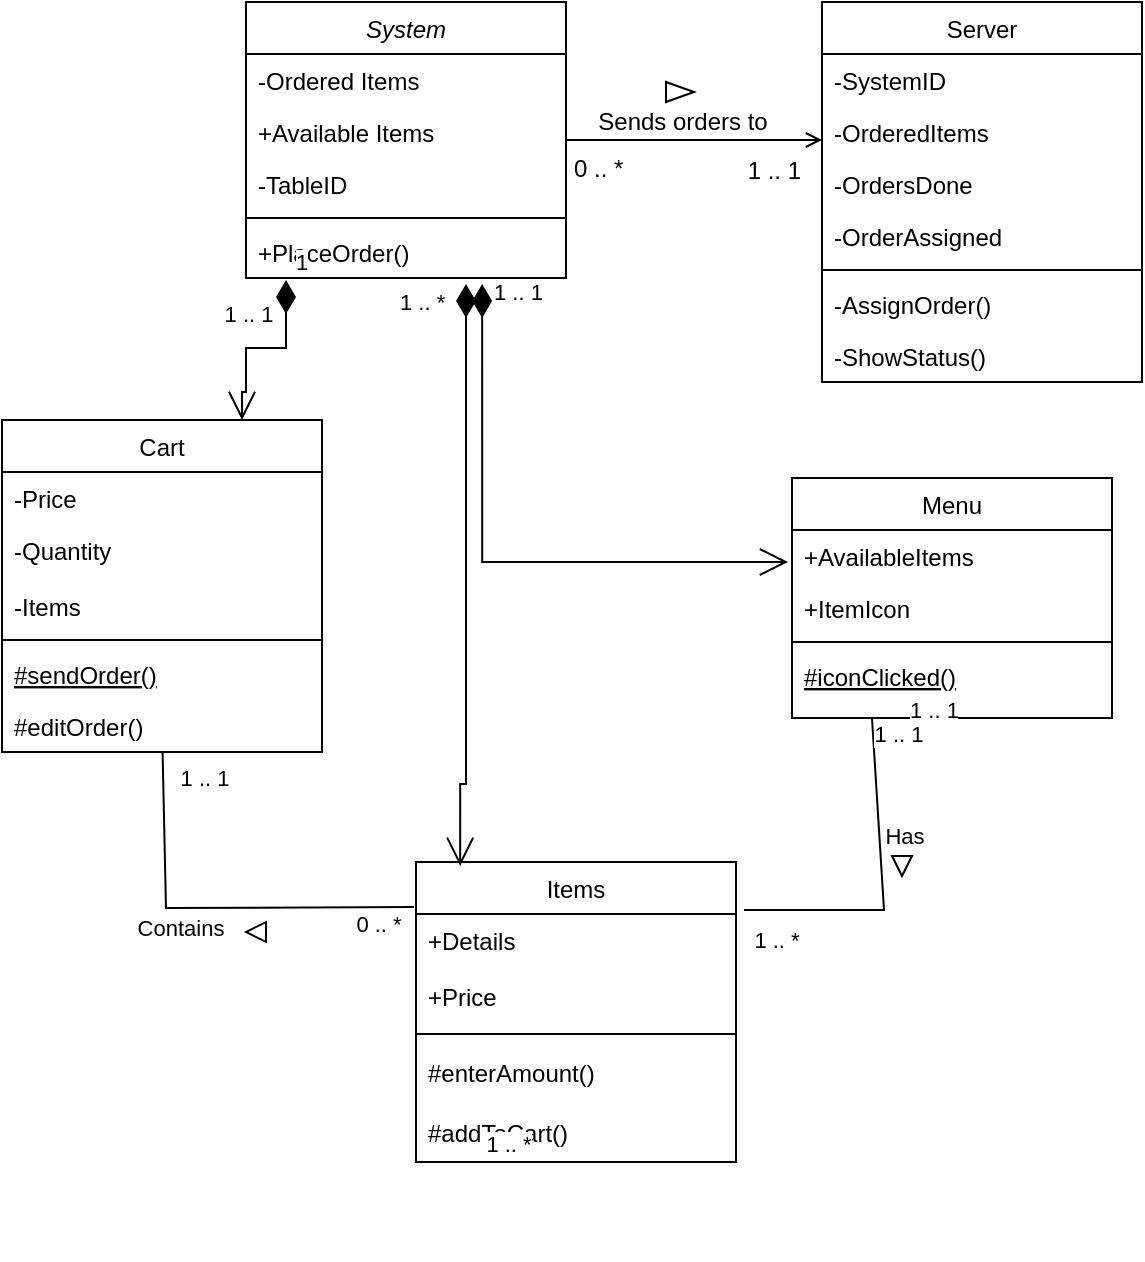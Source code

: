 <mxfile version="16.1.0" type="device"><diagram id="C5RBs43oDa-KdzZeNtuy" name="Page-1"><mxGraphModel dx="1102" dy="582" grid="0" gridSize="10" guides="1" tooltips="1" connect="1" arrows="1" fold="1" page="1" pageScale="1" pageWidth="827" pageHeight="1169" math="0" shadow="0"><root><mxCell id="WIyWlLk6GJQsqaUBKTNV-0"/><mxCell id="WIyWlLk6GJQsqaUBKTNV-1" parent="WIyWlLk6GJQsqaUBKTNV-0"/><mxCell id="zkfFHV4jXpPFQw0GAbJ--0" value="System" style="swimlane;fontStyle=2;align=center;verticalAlign=top;childLayout=stackLayout;horizontal=1;startSize=26;horizontalStack=0;resizeParent=1;resizeLast=0;collapsible=1;marginBottom=0;rounded=0;shadow=0;strokeWidth=1;" parent="WIyWlLk6GJQsqaUBKTNV-1" vertex="1"><mxGeometry x="220" y="120" width="160" height="138" as="geometry"><mxRectangle x="230" y="140" width="160" height="26" as="alternateBounds"/></mxGeometry></mxCell><mxCell id="zkfFHV4jXpPFQw0GAbJ--1" value="-Ordered Items" style="text;align=left;verticalAlign=top;spacingLeft=4;spacingRight=4;overflow=hidden;rotatable=0;points=[[0,0.5],[1,0.5]];portConstraint=eastwest;" parent="zkfFHV4jXpPFQw0GAbJ--0" vertex="1"><mxGeometry y="26" width="160" height="26" as="geometry"/></mxCell><mxCell id="zkfFHV4jXpPFQw0GAbJ--2" value="+Available Items" style="text;align=left;verticalAlign=top;spacingLeft=4;spacingRight=4;overflow=hidden;rotatable=0;points=[[0,0.5],[1,0.5]];portConstraint=eastwest;rounded=0;shadow=0;html=0;" parent="zkfFHV4jXpPFQw0GAbJ--0" vertex="1"><mxGeometry y="52" width="160" height="26" as="geometry"/></mxCell><mxCell id="zkfFHV4jXpPFQw0GAbJ--3" value="-TableID" style="text;align=left;verticalAlign=top;spacingLeft=4;spacingRight=4;overflow=hidden;rotatable=0;points=[[0,0.5],[1,0.5]];portConstraint=eastwest;rounded=0;shadow=0;html=0;" parent="zkfFHV4jXpPFQw0GAbJ--0" vertex="1"><mxGeometry y="78" width="160" height="26" as="geometry"/></mxCell><mxCell id="zkfFHV4jXpPFQw0GAbJ--4" value="" style="line;html=1;strokeWidth=1;align=left;verticalAlign=middle;spacingTop=-1;spacingLeft=3;spacingRight=3;rotatable=0;labelPosition=right;points=[];portConstraint=eastwest;" parent="zkfFHV4jXpPFQw0GAbJ--0" vertex="1"><mxGeometry y="104" width="160" height="8" as="geometry"/></mxCell><mxCell id="zkfFHV4jXpPFQw0GAbJ--5" value="+PlaceOrder()" style="text;align=left;verticalAlign=top;spacingLeft=4;spacingRight=4;overflow=hidden;rotatable=0;points=[[0,0.5],[1,0.5]];portConstraint=eastwest;" parent="zkfFHV4jXpPFQw0GAbJ--0" vertex="1"><mxGeometry y="112" width="160" height="26" as="geometry"/></mxCell><mxCell id="zkfFHV4jXpPFQw0GAbJ--6" value="Cart" style="swimlane;fontStyle=0;align=center;verticalAlign=top;childLayout=stackLayout;horizontal=1;startSize=26;horizontalStack=0;resizeParent=1;resizeLast=0;collapsible=1;marginBottom=0;rounded=0;shadow=0;strokeWidth=1;" parent="WIyWlLk6GJQsqaUBKTNV-1" vertex="1"><mxGeometry x="98" y="329" width="160" height="166" as="geometry"><mxRectangle x="130" y="380" width="160" height="26" as="alternateBounds"/></mxGeometry></mxCell><mxCell id="zkfFHV4jXpPFQw0GAbJ--7" value="-Price" style="text;align=left;verticalAlign=top;spacingLeft=4;spacingRight=4;overflow=hidden;rotatable=0;points=[[0,0.5],[1,0.5]];portConstraint=eastwest;" parent="zkfFHV4jXpPFQw0GAbJ--6" vertex="1"><mxGeometry y="26" width="160" height="26" as="geometry"/></mxCell><mxCell id="zkfFHV4jXpPFQw0GAbJ--8" value="-Quantity" style="text;align=left;verticalAlign=top;spacingLeft=4;spacingRight=4;overflow=hidden;rotatable=0;points=[[0,0.5],[1,0.5]];portConstraint=eastwest;rounded=0;shadow=0;html=0;" parent="zkfFHV4jXpPFQw0GAbJ--6" vertex="1"><mxGeometry y="52" width="160" height="28" as="geometry"/></mxCell><mxCell id="lzhySyEDVFGa2ES0pXl0-10" value="-Items" style="text;align=left;verticalAlign=top;spacingLeft=4;spacingRight=4;overflow=hidden;rotatable=0;points=[[0,0.5],[1,0.5]];portConstraint=eastwest;" parent="zkfFHV4jXpPFQw0GAbJ--6" vertex="1"><mxGeometry y="80" width="160" height="26" as="geometry"/></mxCell><mxCell id="zkfFHV4jXpPFQw0GAbJ--9" value="" style="line;html=1;strokeWidth=1;align=left;verticalAlign=middle;spacingTop=-1;spacingLeft=3;spacingRight=3;rotatable=0;labelPosition=right;points=[];portConstraint=eastwest;" parent="zkfFHV4jXpPFQw0GAbJ--6" vertex="1"><mxGeometry y="106" width="160" height="8" as="geometry"/></mxCell><mxCell id="zkfFHV4jXpPFQw0GAbJ--10" value="#sendOrder()" style="text;align=left;verticalAlign=top;spacingLeft=4;spacingRight=4;overflow=hidden;rotatable=0;points=[[0,0.5],[1,0.5]];portConstraint=eastwest;fontStyle=4" parent="zkfFHV4jXpPFQw0GAbJ--6" vertex="1"><mxGeometry y="114" width="160" height="26" as="geometry"/></mxCell><mxCell id="zkfFHV4jXpPFQw0GAbJ--11" value="#editOrder()" style="text;align=left;verticalAlign=top;spacingLeft=4;spacingRight=4;overflow=hidden;rotatable=0;points=[[0,0.5],[1,0.5]];portConstraint=eastwest;" parent="zkfFHV4jXpPFQw0GAbJ--6" vertex="1"><mxGeometry y="140" width="160" height="26" as="geometry"/></mxCell><mxCell id="zkfFHV4jXpPFQw0GAbJ--13" value="Items" style="swimlane;fontStyle=0;align=center;verticalAlign=top;childLayout=stackLayout;horizontal=1;startSize=26;horizontalStack=0;resizeParent=1;resizeLast=0;collapsible=1;marginBottom=0;rounded=0;shadow=0;strokeWidth=1;" parent="WIyWlLk6GJQsqaUBKTNV-1" vertex="1"><mxGeometry x="305" y="550" width="160" height="150" as="geometry"><mxRectangle x="340" y="380" width="170" height="26" as="alternateBounds"/></mxGeometry></mxCell><mxCell id="zkfFHV4jXpPFQw0GAbJ--14" value="+Details" style="text;align=left;verticalAlign=top;spacingLeft=4;spacingRight=4;overflow=hidden;rotatable=0;points=[[0,0.5],[1,0.5]];portConstraint=eastwest;" parent="zkfFHV4jXpPFQw0GAbJ--13" vertex="1"><mxGeometry y="26" width="160" height="26" as="geometry"/></mxCell><mxCell id="lzhySyEDVFGa2ES0pXl0-11" value="+Price" style="text;strokeColor=none;fillColor=none;align=left;verticalAlign=middle;spacingLeft=4;spacingRight=4;overflow=hidden;points=[[0,0.5],[1,0.5]];portConstraint=eastwest;rotatable=0;" parent="zkfFHV4jXpPFQw0GAbJ--13" vertex="1"><mxGeometry y="52" width="160" height="30" as="geometry"/></mxCell><mxCell id="zkfFHV4jXpPFQw0GAbJ--15" value="" style="line;html=1;strokeWidth=1;align=left;verticalAlign=middle;spacingTop=-1;spacingLeft=3;spacingRight=3;rotatable=0;labelPosition=right;points=[];portConstraint=eastwest;" parent="zkfFHV4jXpPFQw0GAbJ--13" vertex="1"><mxGeometry y="82" width="160" height="8" as="geometry"/></mxCell><mxCell id="lzhySyEDVFGa2ES0pXl0-12" value="#enterAmount()" style="text;strokeColor=none;fillColor=none;align=left;verticalAlign=middle;spacingLeft=4;spacingRight=4;overflow=hidden;points=[[0,0.5],[1,0.5]];portConstraint=eastwest;rotatable=0;" parent="zkfFHV4jXpPFQw0GAbJ--13" vertex="1"><mxGeometry y="90" width="160" height="30" as="geometry"/></mxCell><mxCell id="lzhySyEDVFGa2ES0pXl0-13" value="#addToCart()" style="text;strokeColor=none;fillColor=none;align=left;verticalAlign=middle;spacingLeft=4;spacingRight=4;overflow=hidden;points=[[0,0.5],[1,0.5]];portConstraint=eastwest;rotatable=0;" parent="zkfFHV4jXpPFQw0GAbJ--13" vertex="1"><mxGeometry y="120" width="160" height="30" as="geometry"/></mxCell><mxCell id="zkfFHV4jXpPFQw0GAbJ--17" value="Server" style="swimlane;fontStyle=0;align=center;verticalAlign=top;childLayout=stackLayout;horizontal=1;startSize=26;horizontalStack=0;resizeParent=1;resizeLast=0;collapsible=1;marginBottom=0;rounded=0;shadow=0;strokeWidth=1;" parent="WIyWlLk6GJQsqaUBKTNV-1" vertex="1"><mxGeometry x="508" y="120" width="160" height="190" as="geometry"><mxRectangle x="550" y="140" width="160" height="26" as="alternateBounds"/></mxGeometry></mxCell><mxCell id="zkfFHV4jXpPFQw0GAbJ--18" value="-SystemID   " style="text;align=left;verticalAlign=top;spacingLeft=4;spacingRight=4;overflow=hidden;rotatable=0;points=[[0,0.5],[1,0.5]];portConstraint=eastwest;" parent="zkfFHV4jXpPFQw0GAbJ--17" vertex="1"><mxGeometry y="26" width="160" height="26" as="geometry"/></mxCell><mxCell id="zkfFHV4jXpPFQw0GAbJ--19" value="-OrderedItems" style="text;align=left;verticalAlign=top;spacingLeft=4;spacingRight=4;overflow=hidden;rotatable=0;points=[[0,0.5],[1,0.5]];portConstraint=eastwest;rounded=0;shadow=0;html=0;" parent="zkfFHV4jXpPFQw0GAbJ--17" vertex="1"><mxGeometry y="52" width="160" height="26" as="geometry"/></mxCell><mxCell id="zkfFHV4jXpPFQw0GAbJ--20" value="-OrdersDone" style="text;align=left;verticalAlign=top;spacingLeft=4;spacingRight=4;overflow=hidden;rotatable=0;points=[[0,0.5],[1,0.5]];portConstraint=eastwest;rounded=0;shadow=0;html=0;" parent="zkfFHV4jXpPFQw0GAbJ--17" vertex="1"><mxGeometry y="78" width="160" height="26" as="geometry"/></mxCell><mxCell id="zkfFHV4jXpPFQw0GAbJ--21" value="-OrderAssigned" style="text;align=left;verticalAlign=top;spacingLeft=4;spacingRight=4;overflow=hidden;rotatable=0;points=[[0,0.5],[1,0.5]];portConstraint=eastwest;rounded=0;shadow=0;html=0;" parent="zkfFHV4jXpPFQw0GAbJ--17" vertex="1"><mxGeometry y="104" width="160" height="26" as="geometry"/></mxCell><mxCell id="zkfFHV4jXpPFQw0GAbJ--23" value="" style="line;html=1;strokeWidth=1;align=left;verticalAlign=middle;spacingTop=-1;spacingLeft=3;spacingRight=3;rotatable=0;labelPosition=right;points=[];portConstraint=eastwest;" parent="zkfFHV4jXpPFQw0GAbJ--17" vertex="1"><mxGeometry y="130" width="160" height="8" as="geometry"/></mxCell><mxCell id="zkfFHV4jXpPFQw0GAbJ--24" value="-AssignOrder()" style="text;align=left;verticalAlign=top;spacingLeft=4;spacingRight=4;overflow=hidden;rotatable=0;points=[[0,0.5],[1,0.5]];portConstraint=eastwest;" parent="zkfFHV4jXpPFQw0GAbJ--17" vertex="1"><mxGeometry y="138" width="160" height="26" as="geometry"/></mxCell><mxCell id="zkfFHV4jXpPFQw0GAbJ--25" value="-ShowStatus()" style="text;align=left;verticalAlign=top;spacingLeft=4;spacingRight=4;overflow=hidden;rotatable=0;points=[[0,0.5],[1,0.5]];portConstraint=eastwest;" parent="zkfFHV4jXpPFQw0GAbJ--17" vertex="1"><mxGeometry y="164" width="160" height="26" as="geometry"/></mxCell><mxCell id="zkfFHV4jXpPFQw0GAbJ--26" value="" style="endArrow=open;shadow=0;strokeWidth=1;rounded=0;endFill=1;edgeStyle=elbowEdgeStyle;elbow=vertical;" parent="WIyWlLk6GJQsqaUBKTNV-1" source="zkfFHV4jXpPFQw0GAbJ--0" target="zkfFHV4jXpPFQw0GAbJ--17" edge="1"><mxGeometry x="0.5" y="41" relative="1" as="geometry"><mxPoint x="380" y="192" as="sourcePoint"/><mxPoint x="540" y="192" as="targetPoint"/><mxPoint x="-40" y="32" as="offset"/></mxGeometry></mxCell><mxCell id="zkfFHV4jXpPFQw0GAbJ--27" value="0 .. *" style="resizable=0;align=left;verticalAlign=bottom;labelBackgroundColor=none;fontSize=12;" parent="zkfFHV4jXpPFQw0GAbJ--26" connectable="0" vertex="1"><mxGeometry x="-1" relative="1" as="geometry"><mxPoint x="2" y="23" as="offset"/></mxGeometry></mxCell><mxCell id="zkfFHV4jXpPFQw0GAbJ--28" value="1 .. 1" style="resizable=0;align=right;verticalAlign=bottom;labelBackgroundColor=none;fontSize=12;" parent="zkfFHV4jXpPFQw0GAbJ--26" connectable="0" vertex="1"><mxGeometry x="1" relative="1" as="geometry"><mxPoint x="-9" y="24" as="offset"/></mxGeometry></mxCell><mxCell id="zkfFHV4jXpPFQw0GAbJ--29" value="Sends orders to" style="text;html=1;resizable=0;points=[];;align=center;verticalAlign=middle;labelBackgroundColor=none;rounded=0;shadow=0;strokeWidth=1;fontSize=12;" parent="zkfFHV4jXpPFQw0GAbJ--26" vertex="1" connectable="0"><mxGeometry x="0.5" y="49" relative="1" as="geometry"><mxPoint x="-38" y="40" as="offset"/></mxGeometry></mxCell><mxCell id="lzhySyEDVFGa2ES0pXl0-1" value="Menu" style="swimlane;fontStyle=0;align=center;verticalAlign=top;childLayout=stackLayout;horizontal=1;startSize=26;horizontalStack=0;resizeParent=1;resizeLast=0;collapsible=1;marginBottom=0;rounded=0;shadow=0;strokeWidth=1;" parent="WIyWlLk6GJQsqaUBKTNV-1" vertex="1"><mxGeometry x="493" y="358" width="160" height="120" as="geometry"><mxRectangle x="130" y="380" width="160" height="26" as="alternateBounds"/></mxGeometry></mxCell><mxCell id="lzhySyEDVFGa2ES0pXl0-2" value="+AvailableItems" style="text;align=left;verticalAlign=top;spacingLeft=4;spacingRight=4;overflow=hidden;rotatable=0;points=[[0,0.5],[1,0.5]];portConstraint=eastwest;" parent="lzhySyEDVFGa2ES0pXl0-1" vertex="1"><mxGeometry y="26" width="160" height="26" as="geometry"/></mxCell><mxCell id="lzhySyEDVFGa2ES0pXl0-3" value="+ItemIcon" style="text;align=left;verticalAlign=top;spacingLeft=4;spacingRight=4;overflow=hidden;rotatable=0;points=[[0,0.5],[1,0.5]];portConstraint=eastwest;rounded=0;shadow=0;html=0;" parent="lzhySyEDVFGa2ES0pXl0-1" vertex="1"><mxGeometry y="52" width="160" height="26" as="geometry"/></mxCell><mxCell id="lzhySyEDVFGa2ES0pXl0-4" value="" style="line;html=1;strokeWidth=1;align=left;verticalAlign=middle;spacingTop=-1;spacingLeft=3;spacingRight=3;rotatable=0;labelPosition=right;points=[];portConstraint=eastwest;" parent="lzhySyEDVFGa2ES0pXl0-1" vertex="1"><mxGeometry y="78" width="160" height="8" as="geometry"/></mxCell><mxCell id="lzhySyEDVFGa2ES0pXl0-5" value="#iconClicked()" style="text;align=left;verticalAlign=top;spacingLeft=4;spacingRight=4;overflow=hidden;rotatable=0;points=[[0,0.5],[1,0.5]];portConstraint=eastwest;fontStyle=4" parent="lzhySyEDVFGa2ES0pXl0-1" vertex="1"><mxGeometry y="86" width="160" height="26" as="geometry"/></mxCell><mxCell id="lzhySyEDVFGa2ES0pXl0-8" value="" style="endArrow=none;html=1;rounded=0;exitX=-0.006;exitY=0.15;exitDx=0;exitDy=0;exitPerimeter=0;" parent="WIyWlLk6GJQsqaUBKTNV-1" source="zkfFHV4jXpPFQw0GAbJ--13" target="zkfFHV4jXpPFQw0GAbJ--11" edge="1"><mxGeometry width="50" height="50" relative="1" as="geometry"><mxPoint x="270" y="710" as="sourcePoint"/><mxPoint x="320" y="660" as="targetPoint"/><Array as="points"><mxPoint x="180" y="573"/></Array></mxGeometry></mxCell><mxCell id="lzhySyEDVFGa2ES0pXl0-14" value="1 .. 1" style="edgeLabel;html=1;align=center;verticalAlign=middle;resizable=0;points=[];" parent="lzhySyEDVFGa2ES0pXl0-8" vertex="1" connectable="0"><mxGeometry x="0.872" y="-3" relative="1" as="geometry"><mxPoint x="17" as="offset"/></mxGeometry></mxCell><mxCell id="lzhySyEDVFGa2ES0pXl0-15" value="0 .. *" style="edgeLabel;html=1;align=center;verticalAlign=middle;resizable=0;points=[];" parent="lzhySyEDVFGa2ES0pXl0-8" vertex="1" connectable="0"><mxGeometry x="-0.822" relative="1" as="geometry"><mxPoint y="8" as="offset"/></mxGeometry></mxCell><mxCell id="lzhySyEDVFGa2ES0pXl0-16" value="Contains" style="edgeLabel;html=1;align=center;verticalAlign=middle;resizable=0;points=[];" parent="lzhySyEDVFGa2ES0pXl0-8" vertex="1" connectable="0"><mxGeometry x="0.163" y="1" relative="1" as="geometry"><mxPoint y="9" as="offset"/></mxGeometry></mxCell><mxCell id="lzhySyEDVFGa2ES0pXl0-9" value="" style="endArrow=none;html=1;rounded=0;exitX=1.025;exitY=-0.077;exitDx=0;exitDy=0;exitPerimeter=0;entryX=0.25;entryY=1;entryDx=0;entryDy=0;" parent="WIyWlLk6GJQsqaUBKTNV-1" source="zkfFHV4jXpPFQw0GAbJ--14" target="lzhySyEDVFGa2ES0pXl0-1" edge="1"><mxGeometry width="50" height="50" relative="1" as="geometry"><mxPoint x="540" y="750" as="sourcePoint"/><mxPoint x="550.08" y="630.002" as="targetPoint"/><Array as="points"><mxPoint x="539" y="574"/></Array></mxGeometry></mxCell><mxCell id="lzhySyEDVFGa2ES0pXl0-17" value="1 .. *" style="edgeLabel;html=1;align=center;verticalAlign=middle;resizable=0;points=[];" parent="lzhySyEDVFGa2ES0pXl0-9" vertex="1" connectable="0"><mxGeometry x="-0.812" y="-1" relative="1" as="geometry"><mxPoint y="14" as="offset"/></mxGeometry></mxCell><mxCell id="lzhySyEDVFGa2ES0pXl0-18" value="1 .. 1" style="edgeLabel;html=1;align=center;verticalAlign=middle;resizable=0;points=[];" parent="lzhySyEDVFGa2ES0pXl0-9" vertex="1" connectable="0"><mxGeometry x="0.811" relative="1" as="geometry"><mxPoint x="12" y="-8" as="offset"/></mxGeometry></mxCell><mxCell id="lzhySyEDVFGa2ES0pXl0-19" value="Has" style="edgeLabel;html=1;align=center;verticalAlign=middle;resizable=0;points=[];" parent="lzhySyEDVFGa2ES0pXl0-9" vertex="1" connectable="0"><mxGeometry x="0.105" y="-1" relative="1" as="geometry"><mxPoint x="10" y="-15" as="offset"/></mxGeometry></mxCell><mxCell id="lzhySyEDVFGa2ES0pXl0-23" value="1 .. *" style="endArrow=open;html=1;endSize=12;startArrow=diamondThin;startSize=14;startFill=1;edgeStyle=orthogonalEdgeStyle;align=left;verticalAlign=bottom;rounded=0;exitX=0.738;exitY=1.115;exitDx=0;exitDy=0;exitPerimeter=0;" parent="WIyWlLk6GJQsqaUBKTNV-1" source="zkfFHV4jXpPFQw0GAbJ--5" edge="1"><mxGeometry x="-0.877" y="-43" relative="1" as="geometry"><mxPoint x="280" y="260" as="sourcePoint"/><mxPoint x="491" y="400" as="targetPoint"/><Array as="points"><mxPoint x="338" y="400"/></Array><mxPoint as="offset"/></mxGeometry></mxCell><mxCell id="lzhySyEDVFGa2ES0pXl0-24" value="" style="shape=singleArrow;whiteSpace=wrap;html=1;arrowWidth=0.32;arrowSize=1;rotation=90;" parent="WIyWlLk6GJQsqaUBKTNV-1" vertex="1"><mxGeometry x="543" y="547" width="10" height="10" as="geometry"/></mxCell><mxCell id="lzhySyEDVFGa2ES0pXl0-25" value="" style="shape=singleArrow;whiteSpace=wrap;html=1;arrowWidth=0.32;arrowSize=1;" parent="WIyWlLk6GJQsqaUBKTNV-1" vertex="1"><mxGeometry x="430" y="160" width="14" height="10" as="geometry"/></mxCell><mxCell id="lzhySyEDVFGa2ES0pXl0-26" value="&lt;span style=&quot;color: rgb(0, 0, 0); font-family: helvetica; font-size: 11px; font-style: normal; font-weight: 400; letter-spacing: normal; text-align: left; text-indent: 0px; text-transform: none; word-spacing: 0px; background-color: rgb(255, 255, 255); display: inline; float: none;&quot;&gt;1 .. 1&lt;/span&gt;" style="text;whiteSpace=wrap;html=1;" parent="WIyWlLk6GJQsqaUBKTNV-1" vertex="1"><mxGeometry x="550" y="460" width="50" height="30" as="geometry"/></mxCell><mxCell id="lzhySyEDVFGa2ES0pXl0-27" value="1 .. 1" style="endArrow=open;html=1;endSize=12;startArrow=diamondThin;startSize=14;startFill=1;edgeStyle=orthogonalEdgeStyle;align=left;verticalAlign=bottom;rounded=0;exitX=0.738;exitY=1.115;exitDx=0;exitDy=0;exitPerimeter=0;entryX=0.138;entryY=0.013;entryDx=0;entryDy=0;entryPerimeter=0;" parent="WIyWlLk6GJQsqaUBKTNV-1" target="zkfFHV4jXpPFQw0GAbJ--13" edge="1"><mxGeometry x="-0.913" y="12" relative="1" as="geometry"><mxPoint x="330.0" y="260.99" as="sourcePoint"/><mxPoint x="330" y="650" as="targetPoint"/><Array as="points"><mxPoint x="330" y="511"/><mxPoint x="327" y="511"/></Array><mxPoint as="offset"/></mxGeometry></mxCell><mxCell id="lzhySyEDVFGa2ES0pXl0-29" value="1" style="endArrow=open;html=1;endSize=12;startArrow=diamondThin;startSize=14;startFill=1;edgeStyle=orthogonalEdgeStyle;align=left;verticalAlign=bottom;rounded=0;entryX=0.75;entryY=0;entryDx=0;entryDy=0;exitX=0.125;exitY=1.038;exitDx=0;exitDy=0;exitPerimeter=0;" parent="WIyWlLk6GJQsqaUBKTNV-1" source="zkfFHV4jXpPFQw0GAbJ--5" target="zkfFHV4jXpPFQw0GAbJ--6" edge="1"><mxGeometry x="-1" y="3" relative="1" as="geometry"><mxPoint x="250" y="270" as="sourcePoint"/><mxPoint x="440" y="320" as="targetPoint"/><Array as="points"><mxPoint x="240" y="293"/><mxPoint x="220" y="293"/><mxPoint x="220" y="315"/><mxPoint x="218" y="315"/></Array></mxGeometry></mxCell><mxCell id="lzhySyEDVFGa2ES0pXl0-30" value="1 .. *" style="edgeLabel;html=1;align=center;verticalAlign=middle;resizable=0;points=[];" parent="WIyWlLk6GJQsqaUBKTNV-1" vertex="1" connectable="0"><mxGeometry x="502.0" y="748.998" as="geometry"><mxPoint x="-151" y="-58" as="offset"/></mxGeometry></mxCell><mxCell id="H7NI1Bo6IkSGHnh1ijhd-1" value="" style="shape=singleArrow;whiteSpace=wrap;html=1;arrowWidth=0.067;arrowSize=1;rotation=-180;" vertex="1" parent="WIyWlLk6GJQsqaUBKTNV-1"><mxGeometry x="220" y="580" width="10" height="10" as="geometry"/></mxCell><mxCell id="H7NI1Bo6IkSGHnh1ijhd-3" value="1 .. 1" style="edgeLabel;html=1;align=center;verticalAlign=middle;resizable=0;points=[];" vertex="1" connectable="0" parent="WIyWlLk6GJQsqaUBKTNV-1"><mxGeometry x="208.572" y="517.991" as="geometry"><mxPoint x="12" y="-242" as="offset"/></mxGeometry></mxCell></root></mxGraphModel></diagram></mxfile>
